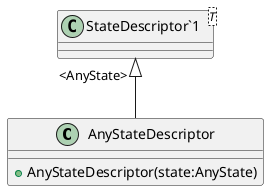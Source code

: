 @startuml
class AnyStateDescriptor {
    + AnyStateDescriptor(state:AnyState)
}
class "StateDescriptor`1"<T> {
}
"StateDescriptor`1" "<AnyState>" <|-- AnyStateDescriptor
@enduml
